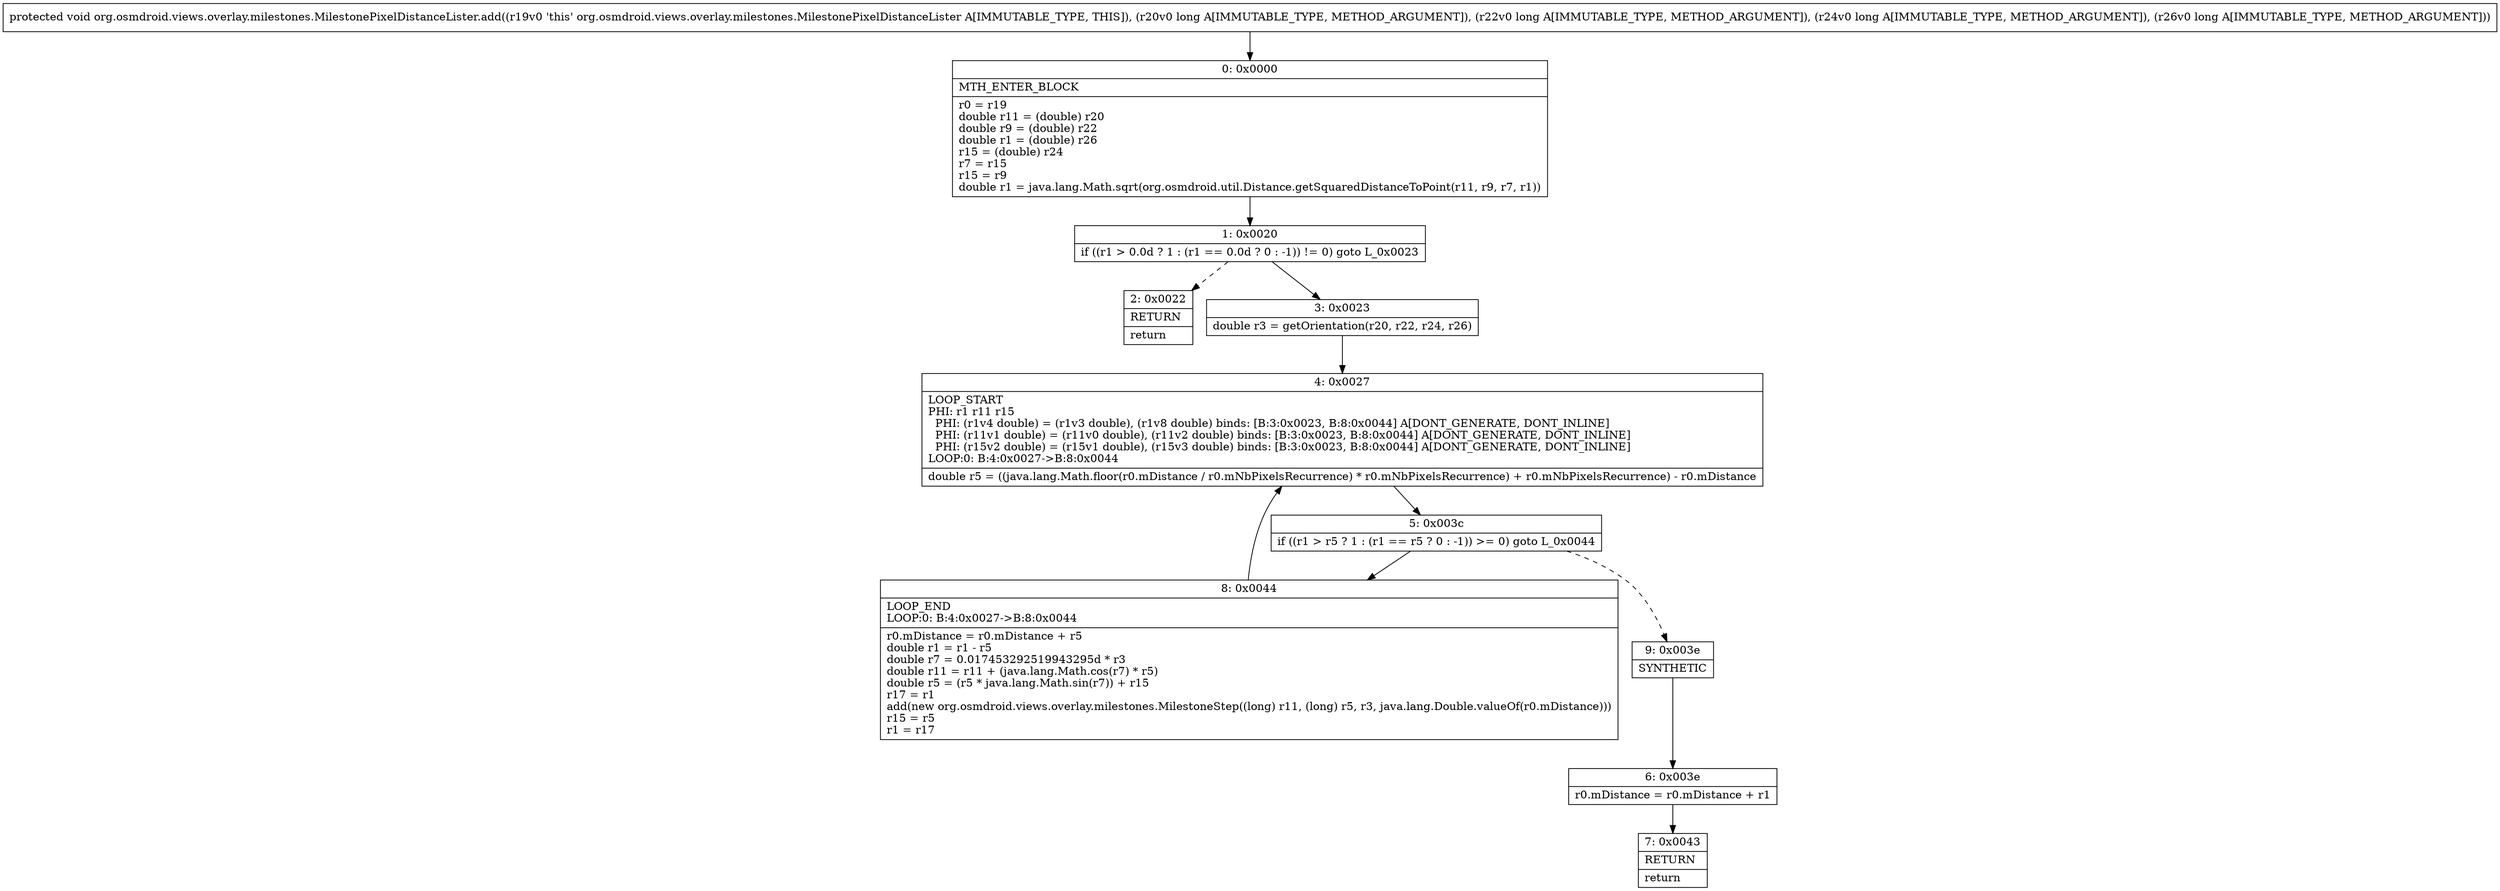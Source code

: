 digraph "CFG fororg.osmdroid.views.overlay.milestones.MilestonePixelDistanceLister.add(JJJJ)V" {
Node_0 [shape=record,label="{0\:\ 0x0000|MTH_ENTER_BLOCK\l|r0 = r19\ldouble r11 = (double) r20\ldouble r9 = (double) r22\ldouble r1 = (double) r26\lr15 = (double) r24\lr7 = r15\lr15 = r9\ldouble r1 = java.lang.Math.sqrt(org.osmdroid.util.Distance.getSquaredDistanceToPoint(r11, r9, r7, r1))\l}"];
Node_1 [shape=record,label="{1\:\ 0x0020|if ((r1 \> 0.0d ? 1 : (r1 == 0.0d ? 0 : \-1)) != 0) goto L_0x0023\l}"];
Node_2 [shape=record,label="{2\:\ 0x0022|RETURN\l|return\l}"];
Node_3 [shape=record,label="{3\:\ 0x0023|double r3 = getOrientation(r20, r22, r24, r26)\l}"];
Node_4 [shape=record,label="{4\:\ 0x0027|LOOP_START\lPHI: r1 r11 r15 \l  PHI: (r1v4 double) = (r1v3 double), (r1v8 double) binds: [B:3:0x0023, B:8:0x0044] A[DONT_GENERATE, DONT_INLINE]\l  PHI: (r11v1 double) = (r11v0 double), (r11v2 double) binds: [B:3:0x0023, B:8:0x0044] A[DONT_GENERATE, DONT_INLINE]\l  PHI: (r15v2 double) = (r15v1 double), (r15v3 double) binds: [B:3:0x0023, B:8:0x0044] A[DONT_GENERATE, DONT_INLINE]\lLOOP:0: B:4:0x0027\-\>B:8:0x0044\l|double r5 = ((java.lang.Math.floor(r0.mDistance \/ r0.mNbPixelsRecurrence) * r0.mNbPixelsRecurrence) + r0.mNbPixelsRecurrence) \- r0.mDistance\l}"];
Node_5 [shape=record,label="{5\:\ 0x003c|if ((r1 \> r5 ? 1 : (r1 == r5 ? 0 : \-1)) \>= 0) goto L_0x0044\l}"];
Node_6 [shape=record,label="{6\:\ 0x003e|r0.mDistance = r0.mDistance + r1\l}"];
Node_7 [shape=record,label="{7\:\ 0x0043|RETURN\l|return\l}"];
Node_8 [shape=record,label="{8\:\ 0x0044|LOOP_END\lLOOP:0: B:4:0x0027\-\>B:8:0x0044\l|r0.mDistance = r0.mDistance + r5\ldouble r1 = r1 \- r5\ldouble r7 = 0.017453292519943295d * r3\ldouble r11 = r11 + (java.lang.Math.cos(r7) * r5)\ldouble r5 = (r5 * java.lang.Math.sin(r7)) + r15\lr17 = r1\ladd(new org.osmdroid.views.overlay.milestones.MilestoneStep((long) r11, (long) r5, r3, java.lang.Double.valueOf(r0.mDistance)))\lr15 = r5\lr1 = r17\l}"];
Node_9 [shape=record,label="{9\:\ 0x003e|SYNTHETIC\l}"];
MethodNode[shape=record,label="{protected void org.osmdroid.views.overlay.milestones.MilestonePixelDistanceLister.add((r19v0 'this' org.osmdroid.views.overlay.milestones.MilestonePixelDistanceLister A[IMMUTABLE_TYPE, THIS]), (r20v0 long A[IMMUTABLE_TYPE, METHOD_ARGUMENT]), (r22v0 long A[IMMUTABLE_TYPE, METHOD_ARGUMENT]), (r24v0 long A[IMMUTABLE_TYPE, METHOD_ARGUMENT]), (r26v0 long A[IMMUTABLE_TYPE, METHOD_ARGUMENT])) }"];
MethodNode -> Node_0;
Node_0 -> Node_1;
Node_1 -> Node_2[style=dashed];
Node_1 -> Node_3;
Node_3 -> Node_4;
Node_4 -> Node_5;
Node_5 -> Node_8;
Node_5 -> Node_9[style=dashed];
Node_6 -> Node_7;
Node_8 -> Node_4;
Node_9 -> Node_6;
}

